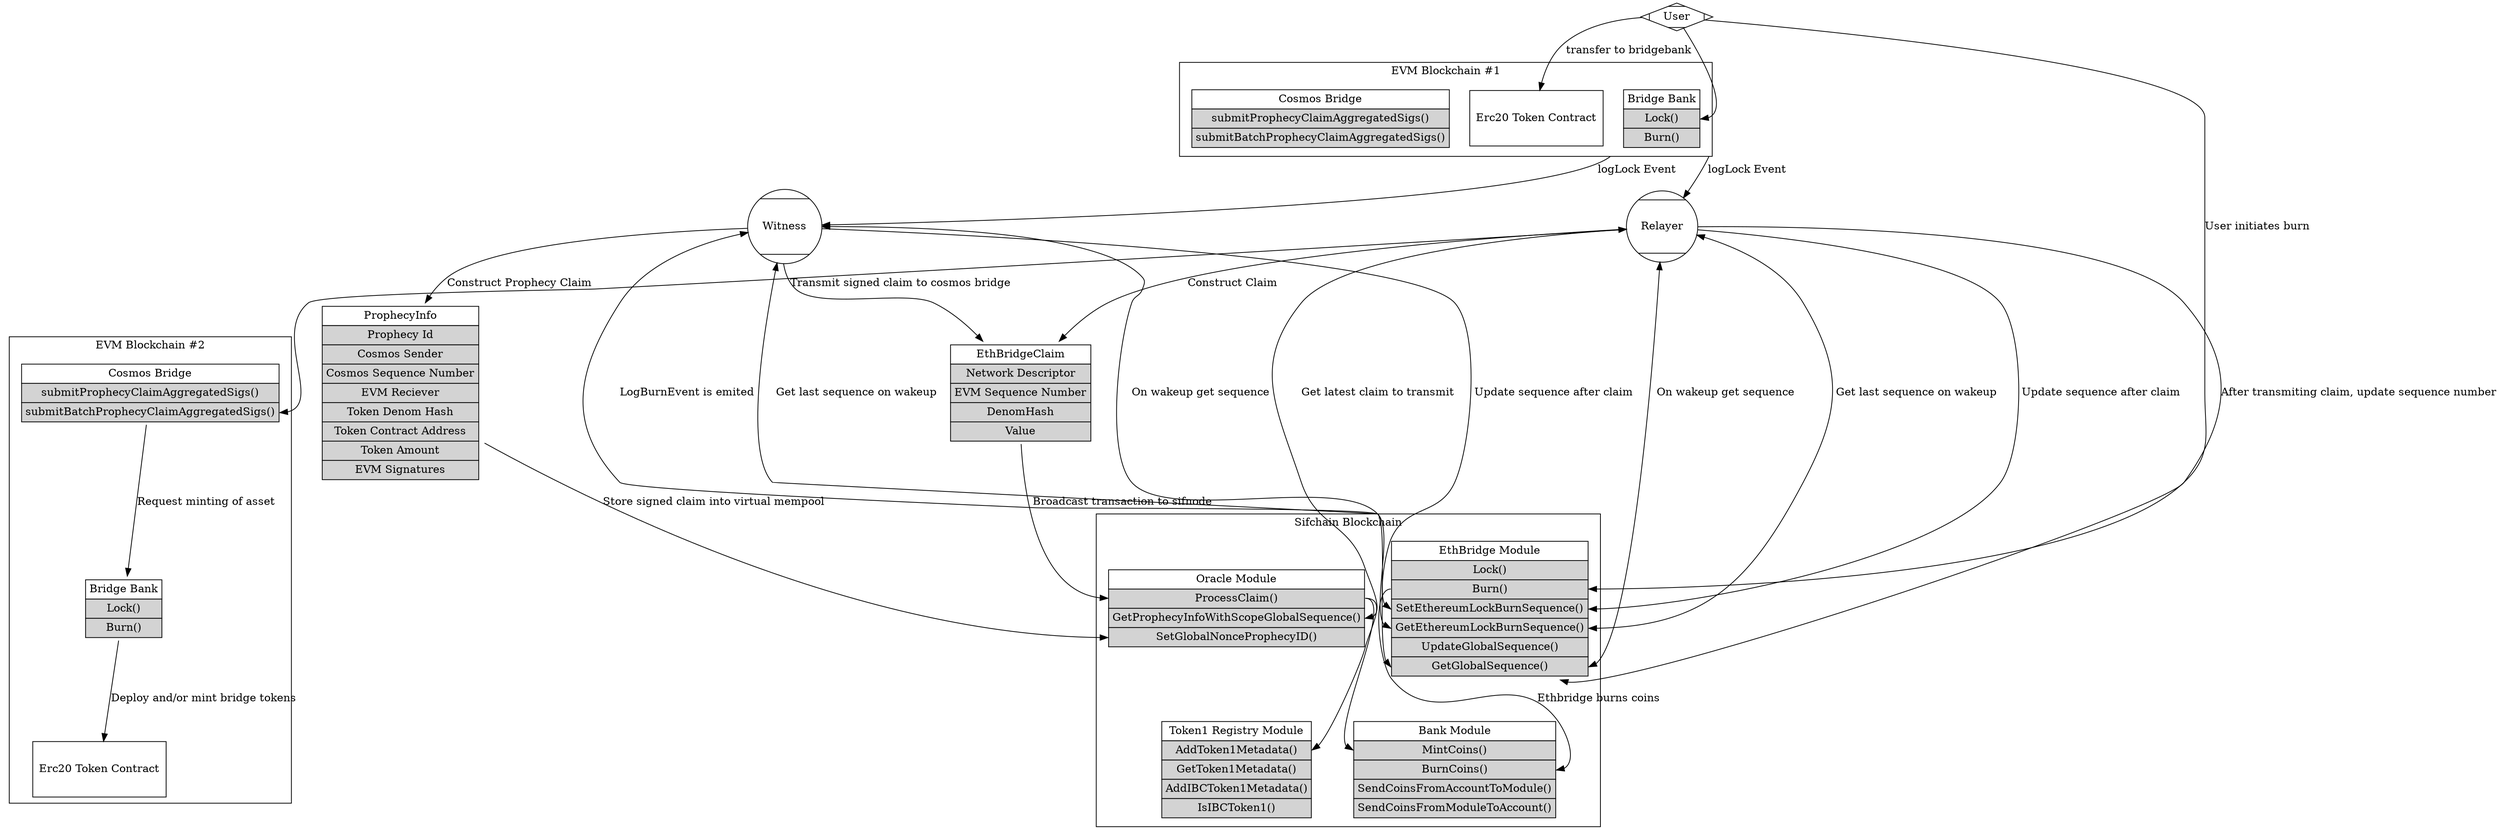 digraph evmnative {
  compound=true
  subgraph clusterevm1 {
    label="EVM Blockchain #1"
  token1 [shape=rectangle, label="Erc20 Token Contract", height=1, width=1]
  bridgebank1 [shape=none, label=<<TABLE BORDER="0" CELLBORDER="1" CELLSPACING="0" CELLPADDING="4">
  <TR>
    <TD>Bridge Bank</TD>
  </TR>
  <TR>
    <TD BGCOLOR="lightgray" PORT="lock">Lock()</TD>
  </TR>
    <TR>
    <TD BGCOLOR="lightgray" PORT="burn">Burn()</TD>
  </TR>
</TABLE>>]
  cosmosbridge1 [shape=none, label=<<TABLE BORDER="0" CELLBORDER="1" CELLSPACING="0" CELLPADDING="4">
  <TR>
    <TD>Cosmos Bridge</TD>
  </TR>
  <TR>
    <TD BGCOLOR="lightgray" PORT="submit">submitProphecyClaimAggregatedSigs()</TD>
  </TR>
    <TR>
    <TD BGCOLOR="lightgray" PORT="submitBatch">submitBatchProphecyClaimAggregatedSigs()</TD>
  </TR>
</TABLE>>]
  }
    subgraph clusterevm2 {
    label="EVM Blockchain #2"
  token2 [shape=rectangle, label="Erc20 Token Contract", height=1, width=1]
  bridgebank2 [shape=none, label=<<TABLE BORDER="0" CELLBORDER="1" CELLSPACING="0" CELLPADDING="4">
  <TR>
    <TD>Bridge Bank</TD>
  </TR>
  <TR>
    <TD BGCOLOR="lightgray" PORT="lock">Lock()</TD>
  </TR>
    <TR>
    <TD BGCOLOR="lightgray" PORT="burn">Burn()</TD>
  </TR>
</TABLE>>]
  cosmosbridge2 [shape=none, label=<<TABLE BORDER="0" CELLBORDER="1" CELLSPACING="0" CELLPADDING="4">
  <TR>
    <TD>Cosmos Bridge</TD>
  </TR>
  <TR>
    <TD BGCOLOR="lightgray" PORT="submit">submitProphecyClaimAggregatedSigs()</TD>
  </TR>
    <TR>
    <TD BGCOLOR="lightgray" PORT="submitBatch">submitBatchProphecyClaimAggregatedSigs()</TD>
  </TR>
</TABLE>>]
  }
  subgraph clustersif {
    label="Sifchain Blockchain"
    bank [shape=none, label=<
    <TABLE BORDER="0" CELLBORDER="1" CELLSPACING="0" CELLPADDING="4">
  <TR>
    <TD>Bank Module</TD>
  </TR>
  <TR>
    <TD BGCOLOR="lightgray" PORT="mint">MintCoins()</TD>
  </TR>
    <TR>
    <TD BGCOLOR="lightgray" PORT="burn">BurnCoins()</TD>
  </TR>
      <TR>
    <TD BGCOLOR="lightgray" PORT="toModule">SendCoinsFromAccountToModule()</TD>
  </TR>
      <TR>
    <TD BGCOLOR="lightgray" PORT="fromModule">SendCoinsFromModuleToAccount()</TD>
  </TR>
</TABLE>
    >]
    ethbridge [shape=none, label=<
    <TABLE BORDER="0" CELLBORDER="1" CELLSPACING="0" CELLPADDING="4">
  <TR>
    <TD>EthBridge Module</TD>
  </TR>
  <TR>
    <TD BGCOLOR="lightgray" PORT="lock">Lock()</TD>
  </TR>
    <TR>
    <TD BGCOLOR="lightgray" PORT="burn">Burn()</TD>
  </TR>
  <TR>
  <TD BGCOLOR="lightgray" PORT="setEthNonce">SetEthereumLockBurnSequence()</TD>
  </TR>
  <TR>
  <TD BGCOLOR="lightgray" PORT="getEthNonce">GetEthereumLockBurnSequence()</TD>
  </TR>
  <TR>
  <TD BGCOLOR="lightgray" PORT="updateNonce">UpdateGlobalSequence()</TD>
  </TR>
  <TR>
  <TD BGCOLOR="lightgray" PORT="getNonce">GetGlobalSequence()</TD>
  </TR>
</TABLE>
    >]
        oracle [shape=none, label=<
    <TABLE BORDER="0" CELLBORDER="1" CELLSPACING="0" CELLPADDING="4">
  <TR>
    <TD>Oracle Module</TD>
  </TR>
    <TR>
    <TD BGCOLOR="lightgray" PORT="claim">ProcessClaim()</TD>
  </TR>
  <TR>
  <TD BGCOLOR="lightgray" PORT="getTransaction">GetProphecyInfoWithScopeGlobalSequence()</TD>
  </TR>
  <TR>
  <TD BGCOLOR="lightgray" PORT="setTransaction">SetGlobalNonceProphecyID()</TD>
  </TR>
</TABLE>
    >]
        metadata [shape=none, label=<
    <TABLE BORDER="0" CELLBORDER="1" CELLSPACING="0" CELLPADDING="4">
  <TR>
    <TD>Token1 Registry Module</TD>
  </TR>
  <TR>
    <TD BGCOLOR="lightgray" PORT="add">AddToken1Metadata()</TD>
  </TR>
    <TR>
    <TD BGCOLOR="lightgray" PORT="get">GetToken1Metadata()</TD>
  </TR>
 <TR>
    <TD BGCOLOR="lightgray" PORT="addIBC">AddIBCToken1Metadata()</TD>
  </TR>
     <TR>
    <TD BGCOLOR="lightgray" PORT="isIBC">IsIBCToken1()</TD>
  </TR>
</TABLE>
    >]
  }  relayer [shape=Mcircle, label="Relayer"]
  witness [shape=Mcircle, label="Witness"]
  user [shape=Mdiamond, label="User"]
  ethClaim [shape=none, label=<
  <TABLE BORDER="0" CELLBORDER="1" CELLSPACING="0" CELLPADDING="4">
  <TR>
    <TD>EthBridgeClaim</TD>
  </TR>
  <TR>
  <TD BGCOLOR="lightgray" PORT="network">Network Descriptor</TD>
  </TR>
  <TR>
  <TD BGCOLOR="lightgray" PORT="sequence">EVM Sequence Number</TD>
  </TR>
  <TR>
    <TD BGCOLOR="lightgray" PORT="denom">DenomHash</TD>
  </TR>
    <TR>
    <TD BGCOLOR="lightgray" PORT="value">Value</TD>
  </TR>
</TABLE>
  >]
  sifClaim [shape=none, label=<
  <TABLE BORDER="0" CELLBORDER="1" CELLSPACING="0" CELLPADDING="4">
  <TR>
    <TD>ProphecyInfo</TD>
  </TR>
  <TR>
  <TD BGCOLOR="lightgray" PORT="network">Prophecy Id</TD>
  </TR>
  <TR>
  <TD BGCOLOR="lightgray" PORT="sequence">Cosmos Sender</TD>
  </TR>
  <TR>
    <TD BGCOLOR="lightgray" PORT="denom">Cosmos Sequence Number</TD>
  </TR>
    <TR>
    <TD BGCOLOR="lightgray" PORT="value">EVM Reciever</TD>
  </TR>
      <TR>
    <TD BGCOLOR="lightgray" PORT="value">Token Denom Hash</TD>
  </TR>    
  <TR>
    <TD BGCOLOR="lightgray" PORT="value">Token Contract Address</TD>
  </TR>    
  <TR>
    <TD BGCOLOR="lightgray" PORT="value">Token Amount</TD>
  </TR>
      <TR>
    <TD BGCOLOR="lightgray" PORT="value">EVM Signatures</TD>
  </TR>
</TABLE>
  >]

 // Peg Into Sifnode
  user -> token1 [label=" transfer to bridgebank", labelloc="l"]
  user -> bridgebank1:lock
  bridgebank1:lock -> relayer [label=" logLock Event", ltail=clusterevm1]
  bridgebank1:lock -> witness [label=" logLock Event", ltail=clusterevm1]
  relayer -> ethClaim [label=" Construct Claim"]
  witness -> ethClaim
  relayer -> ethbridge:getEthNonce [label=" Get last sequence on wakeup", dir=both]
  relayer -> ethbridge:setEthNonce [label=" Update sequence after claim"]
  witness -> ethbridge:getEthNonce [label=" Get last sequence on wakeup", dir=both]
  witness -> ethbridge:setEthNonce [label=" Update sequence after claim"]
  ethClaim -> oracle:claim [label=" Broadcast transaction to sifnode"]
  oracle:claim -> metadata:add
  oracle:claim -> bank:mint

  // Double Peg into other Chain
  user -> ethbridge:burn [label="User initiates burn"]
  ethbridge:burn -> bank:burn [label="Ethbridge burns coins" ]
  ethbridge -> witness [label="LogBurnEvent is emited", ltail="clustersif"]
  witness -> ethbridge:getNonce [label="On wakeup get sequence", dir=both]
  witness -> sifClaim [label="Construct Prophecy Claim" ]
  sifClaim -> oracle:setTransaction [label="Store signed claim into virtual mempool" ]
  relayer -> ethbridge:getNonce [label="On wakeup get sequence", dir=both]
  relayer -> oracle:getTransaction [label="Get latest claim to transmit", dir=both]
  relayer -> cosmosbridge2:submitBatch [label="Transmit signed claim to cosmos bridge" ]
  relayer -> ethbridge:setNonce [label="After transmiting claim, update sequence number"]
  cosmosbridge2-> bridgebank2 [label="Request minting of asset"]
  bridgebank2 -> token2 [label="Deploy and/or mint bridge tokens"]

}
